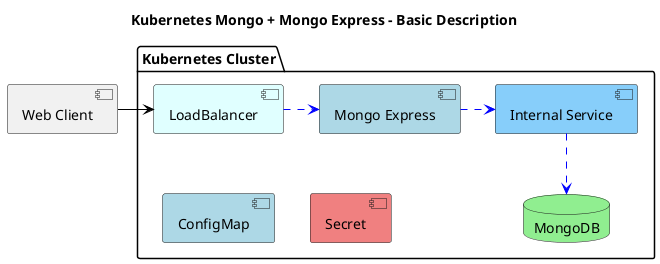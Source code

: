 @startuml kub-Pieces

title Kubernetes Mongo + Mongo Express - Basic Description

[Web Client] as wc

package "Kubernetes Cluster" {
    [LoadBalancer] as lb #LightCyan
    [Mongo Express] as me #LightBlue
    [Internal Service] as is #LightSkyBlue
    database "MongoDB" as db #LightGreen
    [Secret] as s #LightCoral
    [ConfigMap] as cm #LightBlue
}

wc -r-> lb #Black
lb .r.> me #Blue
me .r.> is #Blue
is .d.> db #Blue

cm -[hidden]u- lb
cm -[hidden]r- s

@enduml